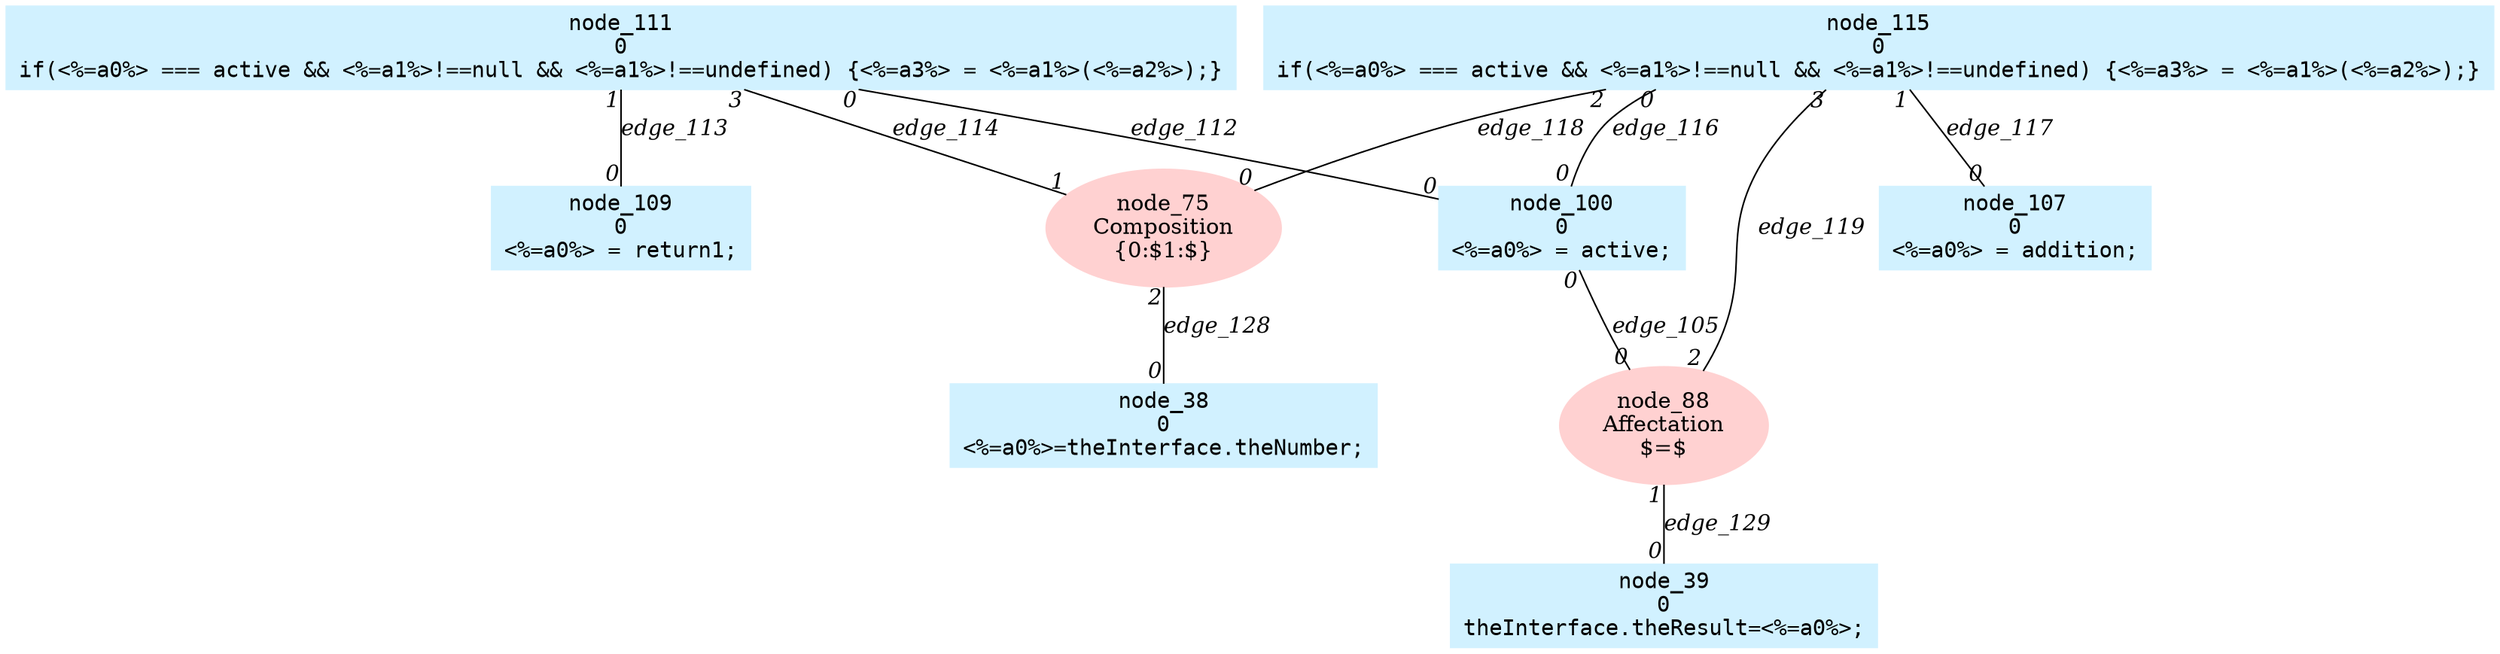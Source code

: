 digraph g{node_75 [shape=ellipse, style=filled, color="#ffd1d1", label="node_75
Composition
{0:$1:$}" ]
node_88 [shape=ellipse, style=filled, color="#ffd1d1", label="node_88
Affectation
$=$" ]
node_38 [shape=box, style=filled, color="#d1f1ff", fontname="Courier", label="node_38
0
<%=a0%>=theInterface.theNumber;
" ]
node_39 [shape=box, style=filled, color="#d1f1ff", fontname="Courier", label="node_39
0
theInterface.theResult=<%=a0%>;
" ]
node_100 [shape=box, style=filled, color="#d1f1ff", fontname="Courier", label="node_100
0
<%=a0%> = active;
" ]
node_107 [shape=box, style=filled, color="#d1f1ff", fontname="Courier", label="node_107
0
<%=a0%> = addition;
" ]
node_109 [shape=box, style=filled, color="#d1f1ff", fontname="Courier", label="node_109
0
<%=a0%> = return1;
" ]
node_111 [shape=box, style=filled, color="#d1f1ff", fontname="Courier", label="node_111
0
if(<%=a0%> === active && <%=a1%>!==null && <%=a1%>!==undefined) {<%=a3%> = <%=a1%>(<%=a2%>);}
" ]
node_115 [shape=box, style=filled, color="#d1f1ff", fontname="Courier", label="node_115
0
if(<%=a0%> === active && <%=a1%>!==null && <%=a1%>!==undefined) {<%=a3%> = <%=a1%>(<%=a2%>);}
" ]
node_100 -> node_88 [dir=none, arrowHead=none, fontname="Times-Italic", label="edge_105",  headlabel="0", taillabel="0" ]
node_111 -> node_100 [dir=none, arrowHead=none, fontname="Times-Italic", label="edge_112",  headlabel="0", taillabel="0" ]
node_111 -> node_109 [dir=none, arrowHead=none, fontname="Times-Italic", label="edge_113",  headlabel="0", taillabel="1" ]
node_111 -> node_75 [dir=none, arrowHead=none, fontname="Times-Italic", label="edge_114",  headlabel="1", taillabel="3" ]
node_115 -> node_100 [dir=none, arrowHead=none, fontname="Times-Italic", label="edge_116",  headlabel="0", taillabel="0" ]
node_115 -> node_107 [dir=none, arrowHead=none, fontname="Times-Italic", label="edge_117",  headlabel="0", taillabel="1" ]
node_115 -> node_75 [dir=none, arrowHead=none, fontname="Times-Italic", label="edge_118",  headlabel="0", taillabel="2" ]
node_115 -> node_88 [dir=none, arrowHead=none, fontname="Times-Italic", label="edge_119",  headlabel="2", taillabel="3" ]
node_75 -> node_38 [dir=none, arrowHead=none, fontname="Times-Italic", label="edge_128",  headlabel="0", taillabel="2" ]
node_88 -> node_39 [dir=none, arrowHead=none, fontname="Times-Italic", label="edge_129",  headlabel="0", taillabel="1" ]
}